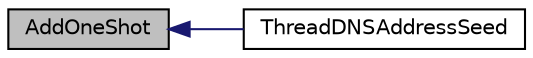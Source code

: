 digraph "AddOneShot"
{
  edge [fontname="Helvetica",fontsize="10",labelfontname="Helvetica",labelfontsize="10"];
  node [fontname="Helvetica",fontsize="10",shape=record];
  rankdir="LR";
  Node48 [label="AddOneShot",height=0.2,width=0.4,color="black", fillcolor="grey75", style="filled", fontcolor="black"];
  Node48 -> Node49 [dir="back",color="midnightblue",fontsize="10",style="solid",fontname="Helvetica"];
  Node49 [label="ThreadDNSAddressSeed",height=0.2,width=0.4,color="black", fillcolor="white", style="filled",URL="$net_8cpp.html#ab2d8883b5524ec7b80d3b9535e73a3ed"];
}
